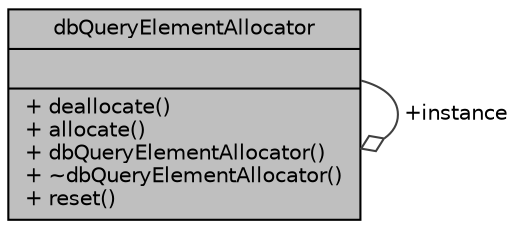 digraph "dbQueryElementAllocator"
{
 // INTERACTIVE_SVG=YES
 // LATEX_PDF_SIZE
  edge [fontname="Helvetica",fontsize="10",labelfontname="Helvetica",labelfontsize="10"];
  node [fontname="Helvetica",fontsize="10",shape=record];
  Node1 [label="{dbQueryElementAllocator\n||+ deallocate()\l+ allocate()\l+ dbQueryElementAllocator()\l+ ~dbQueryElementAllocator()\l+ reset()\l}",height=0.2,width=0.4,color="black", fillcolor="grey75", style="filled", fontcolor="black",tooltip=" "];
  Node1 -> Node1 [color="grey25",fontsize="10",style="solid",label=" +instance" ,arrowhead="odiamond",fontname="Helvetica"];
}
